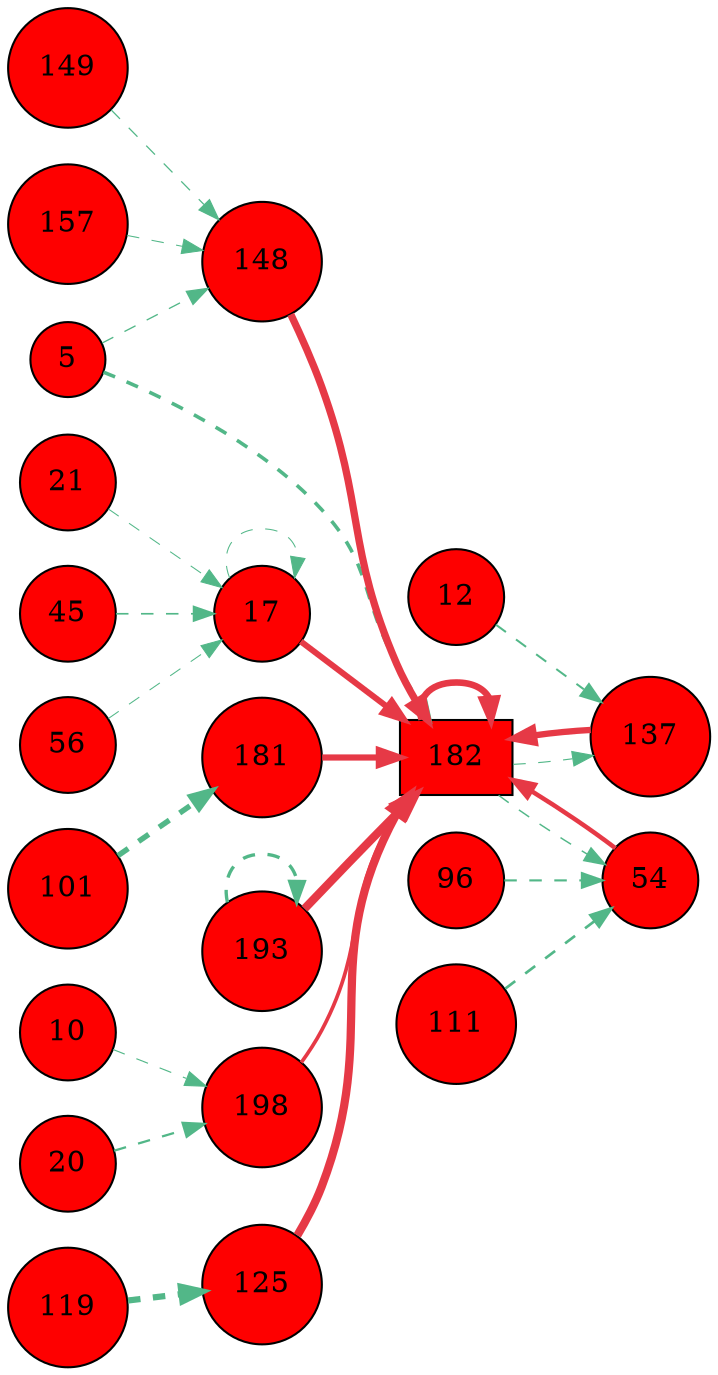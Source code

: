digraph G{
rankdir=LR;
5 [style=filled, shape=circle, fillcolor="#fe0000", label="5"];
137 [style=filled, shape=circle, fillcolor="#fe0000", label="137"];
10 [style=filled, shape=circle, fillcolor="#fe0000", label="10"];
12 [style=filled, shape=circle, fillcolor="#fe0000", label="12"];
17 [style=filled, shape=circle, fillcolor="#fe0000", label="17"];
148 [style=filled, shape=circle, fillcolor="#fe0000", label="148"];
20 [style=filled, shape=circle, fillcolor="#fe0000", label="20"];
21 [style=filled, shape=circle, fillcolor="#fe0000", label="21"];
149 [style=filled, shape=circle, fillcolor="#fe0000", label="149"];
157 [style=filled, shape=circle, fillcolor="#fe0000", label="157"];
45 [style=filled, shape=circle, fillcolor="#fe0000", label="45"];
181 [style=filled, shape=circle, fillcolor="#fe0000", label="181"];
182 [style=filled, shape=box, fillcolor="#fe0000", label="182"];
54 [style=filled, shape=circle, fillcolor="#fe0000", label="54"];
56 [style=filled, shape=circle, fillcolor="#fe0000", label="56"];
193 [style=filled, shape=circle, fillcolor="#fe0000", label="193"];
198 [style=filled, shape=circle, fillcolor="#fe0000", label="198"];
96 [style=filled, shape=circle, fillcolor="#fe0000", label="96"];
101 [style=filled, shape=circle, fillcolor="#fe0000", label="101"];
111 [style=filled, shape=circle, fillcolor="#fe0000", label="111"];
119 [style=filled, shape=circle, fillcolor="#fe0000", label="119"];
125 [style=filled, shape=circle, fillcolor="#fe0000", label="125"];
193 -> 182 [color="#e63946",penwidth=4.00];
125 -> 182 [color="#e63946",penwidth=3.96];
148 -> 182 [color="#e63946",penwidth=3.52];
182 -> 182 [color="#e63946",penwidth=3.17];
137 -> 182 [color="#e63946",penwidth=3.03];
181 -> 182 [color="#e63946",penwidth=3.00];
17 -> 182 [color="#e63946",penwidth=2.89];
54 -> 182 [color="#e63946",penwidth=2.17];
198 -> 182 [color="#e63946",penwidth=1.77];
193 -> 193 [color="#52b788",style=dashed,penwidth=1.61];
20 -> 198 [color="#52b788",style=dashed,penwidth=1.09];
10 -> 198 [color="#52b788",style=dashed,penwidth=0.55];
12 -> 137 [color="#52b788",style=dashed,penwidth=0.97];
182 -> 137 [color="#52b788",style=dashed,penwidth=0.54];
45 -> 17 [color="#52b788",style=dashed,penwidth=0.80];
17 -> 17 [color="#52b788",style=dashed,penwidth=0.50];
56 -> 17 [color="#52b788",style=dashed,penwidth=0.50];
21 -> 17 [color="#52b788",style=dashed,penwidth=0.50];
5 -> 148 [color="#52b788",style=dashed,penwidth=0.64];
149 -> 148 [color="#52b788",style=dashed,penwidth=0.61];
157 -> 148 [color="#52b788",style=dashed,penwidth=0.50];
101 -> 181 [color="#52b788",style=dashed,penwidth=2.64];
5 -> 182 [color="#52b788",style=dashed,penwidth=1.73];
111 -> 54 [color="#52b788",style=dashed,penwidth=1.29];
96 -> 54 [color="#52b788",style=dashed,penwidth=1.02];
182 -> 54 [color="#52b788",style=dashed,penwidth=0.70];
119 -> 125 [color="#52b788",style=dashed,penwidth=3.00];
}